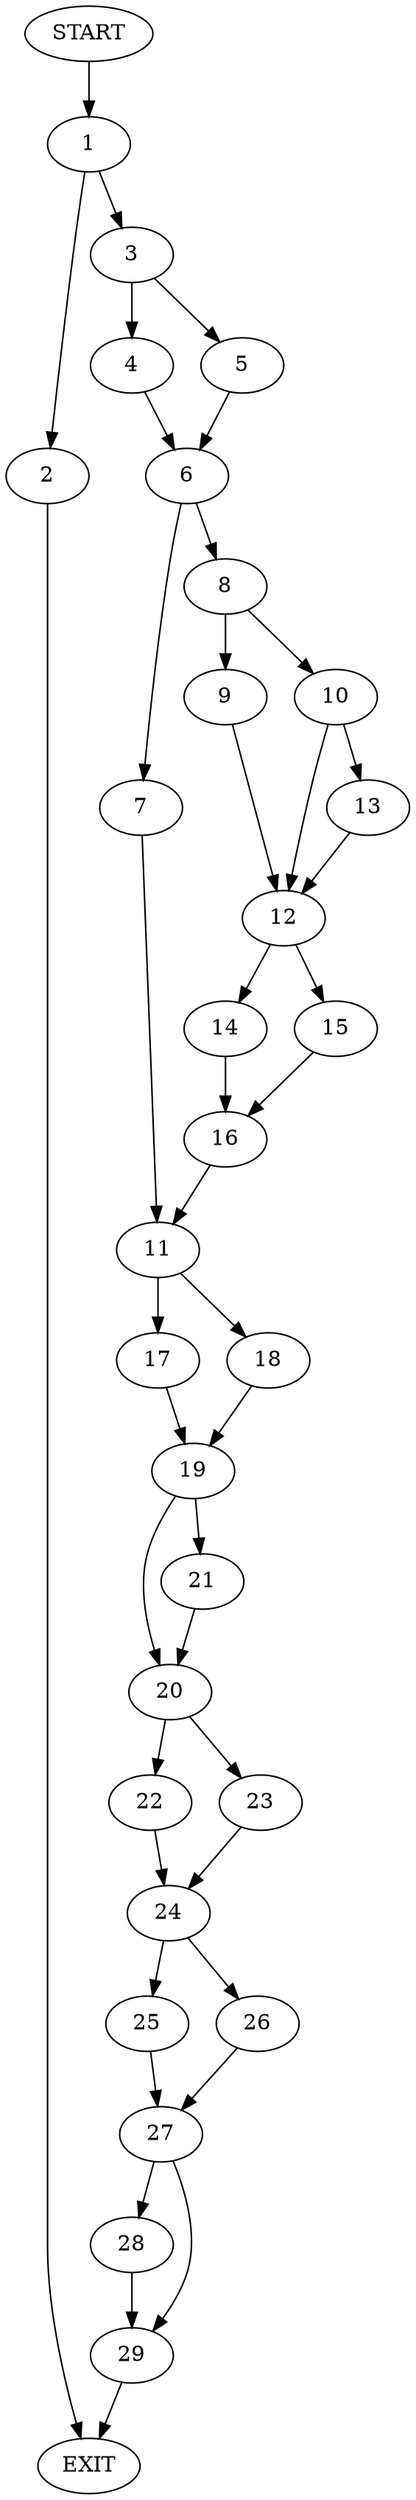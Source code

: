 digraph {
0 [label="START"]
30 [label="EXIT"]
0 -> 1
1 -> 2
1 -> 3
3 -> 4
3 -> 5
2 -> 30
5 -> 6
4 -> 6
6 -> 7
6 -> 8
8 -> 9
8 -> 10
7 -> 11
9 -> 12
10 -> 13
10 -> 12
12 -> 14
12 -> 15
13 -> 12
14 -> 16
15 -> 16
16 -> 11
11 -> 17
11 -> 18
17 -> 19
18 -> 19
19 -> 20
19 -> 21
21 -> 20
20 -> 22
20 -> 23
22 -> 24
23 -> 24
24 -> 25
24 -> 26
25 -> 27
26 -> 27
27 -> 28
27 -> 29
28 -> 29
29 -> 30
}
